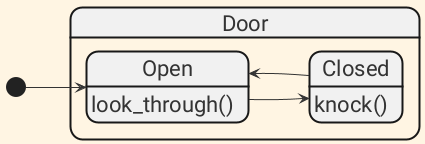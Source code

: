 @startuml door
!define BG fff5e3
!define TEXT 333

skinparam {
    ArrowColor #TEXT
    BackgroundColor #BG
    DefaultFontColor #TEXT
    DefaultFontName Roboto
    DefaultFontSize 22
}

skinparam state {
    BorderThickness 2
}

left to right direction
hide empty description

state Door {
    state Open : look_through()
    state Closed : knock()
}

[*] --> Open

Open --> Closed
Closed --> Open

@enduml